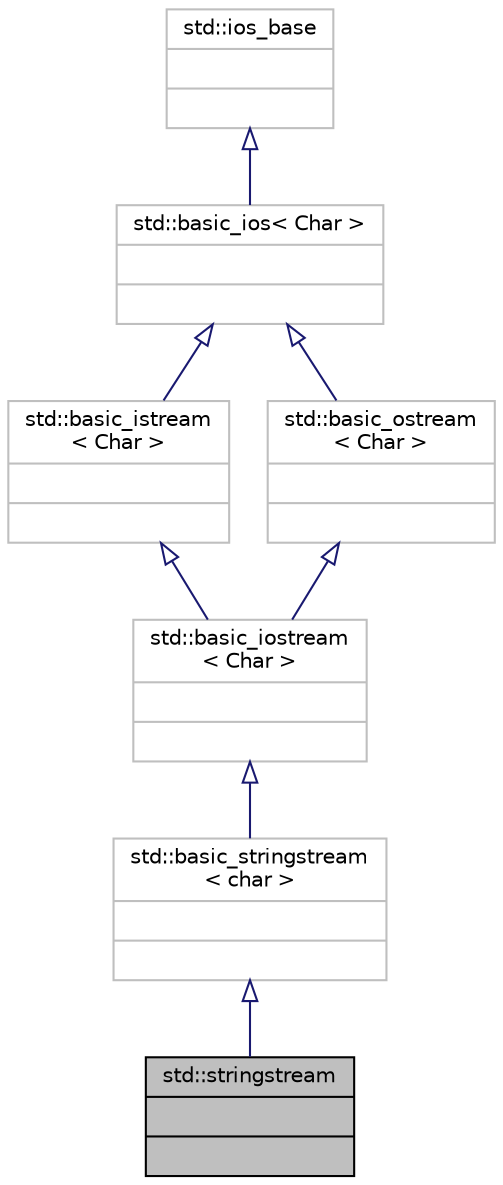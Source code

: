 digraph "std::stringstream"
{
  edge [fontname="Helvetica",fontsize="10",labelfontname="Helvetica",labelfontsize="10"];
  node [fontname="Helvetica",fontsize="10",shape=record];
  Node866 [label="{std::stringstream\n||}",height=0.2,width=0.4,color="black", fillcolor="grey75", style="filled", fontcolor="black"];
  Node867 -> Node866 [dir="back",color="midnightblue",fontsize="10",style="solid",arrowtail="onormal",fontname="Helvetica"];
  Node867 [label="{std::basic_stringstream\l\< char \>\n||}",height=0.2,width=0.4,color="grey75", fillcolor="white", style="filled",tooltip="STL class "];
  Node868 -> Node867 [dir="back",color="midnightblue",fontsize="10",style="solid",arrowtail="onormal",fontname="Helvetica"];
  Node868 [label="{std::basic_iostream\l\< Char \>\n||}",height=0.2,width=0.4,color="grey75", fillcolor="white", style="filled",tooltip="STL class "];
  Node869 -> Node868 [dir="back",color="midnightblue",fontsize="10",style="solid",arrowtail="onormal",fontname="Helvetica"];
  Node869 [label="{std::basic_istream\l\< Char \>\n||}",height=0.2,width=0.4,color="grey75", fillcolor="white", style="filled",tooltip="STL class "];
  Node870 -> Node869 [dir="back",color="midnightblue",fontsize="10",style="solid",arrowtail="onormal",fontname="Helvetica"];
  Node870 [label="{std::basic_ios\< Char \>\n||}",height=0.2,width=0.4,color="grey75", fillcolor="white", style="filled",tooltip="STL class "];
  Node871 -> Node870 [dir="back",color="midnightblue",fontsize="10",style="solid",arrowtail="onormal",fontname="Helvetica"];
  Node871 [label="{std::ios_base\n||}",height=0.2,width=0.4,color="grey75", fillcolor="white", style="filled",tooltip="STL class "];
  Node872 -> Node868 [dir="back",color="midnightblue",fontsize="10",style="solid",arrowtail="onormal",fontname="Helvetica"];
  Node872 [label="{std::basic_ostream\l\< Char \>\n||}",height=0.2,width=0.4,color="grey75", fillcolor="white", style="filled",tooltip="STL class "];
  Node870 -> Node872 [dir="back",color="midnightblue",fontsize="10",style="solid",arrowtail="onormal",fontname="Helvetica"];
}
